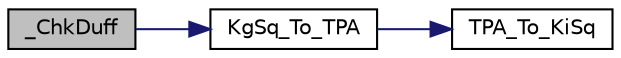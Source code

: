 digraph "_ChkDuff"
{
  edge [fontname="Helvetica",fontsize="10",labelfontname="Helvetica",labelfontsize="10"];
  node [fontname="Helvetica",fontsize="10",shape=record];
  rankdir="LR";
  Node1 [label="_ChkDuff",height=0.2,width=0.4,color="black", fillcolor="grey75", style="filled", fontcolor="black"];
  Node1 -> Node2 [color="midnightblue",fontsize="10",style="solid",fontname="Helvetica"];
  Node2 [label="KgSq_To_TPA",height=0.2,width=0.4,color="black", fillcolor="white", style="filled",URL="$fof__util_8c.html#a33f6e86fe3146c5bb70b9660b89254e5"];
  Node2 -> Node3 [color="midnightblue",fontsize="10",style="solid",fontname="Helvetica"];
  Node3 [label="TPA_To_KiSq",height=0.2,width=0.4,color="black", fillcolor="white", style="filled",URL="$fof__util_8c.html#ab66b71a54ead81a0010519c7e416121d"];
}
